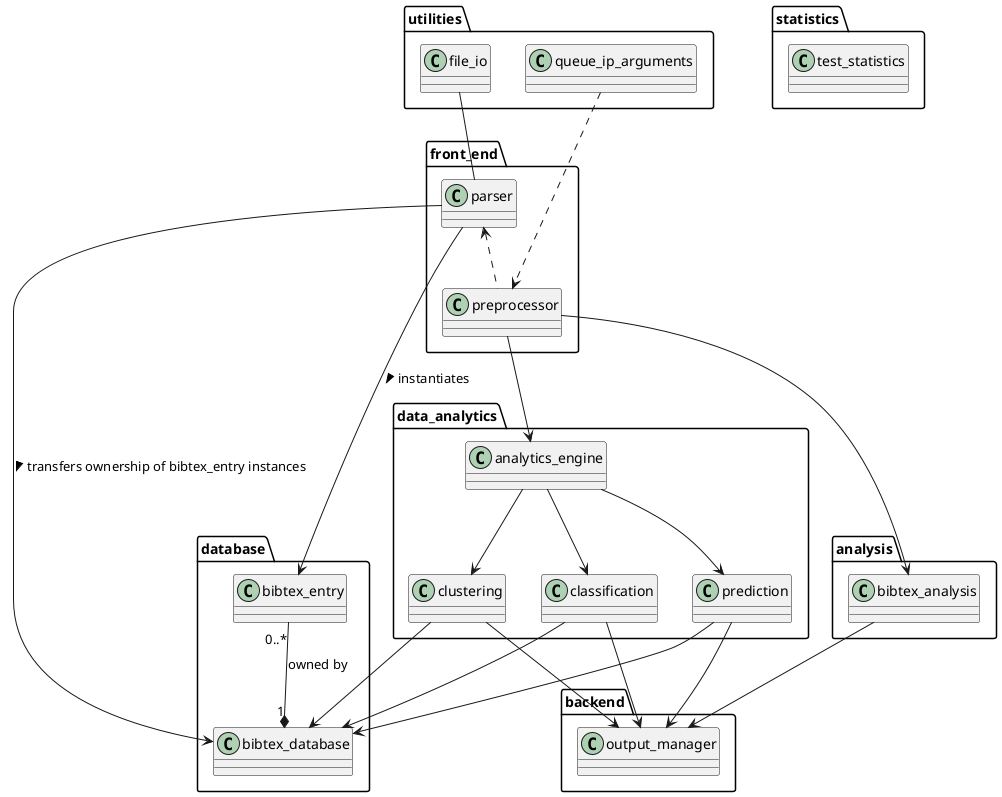 '	This PlantUML script is written by Zhiyang Ong for declaratively specifying the class diagram for the BibTeX reference manager; this class diagram shall be included in his project report.

'	The MIT License (MIT)

'	Copyright (c) <2017> Zhiyang Ong

'	Permission is hereby granted, free of charge, to any person obtaining a copy of this software and associated documentation files (the "Software"), to deal in the Software without restriction, including without limitation the rights to use, copy, modify, merge, publish, distribute, sublicense, and/or sell copies of the Software, and to permit persons to whom the Software is furnished to do so, subject to the following conditions:

'	The above copyright notice and this permission notice shall be included in all copies or substantial portions of the Software.

'	THE SOFTWARE IS PROVIDED "AS IS", WITHOUT WARRANTY OF ANY KIND, EXPRESS OR IMPLIED, INCLUDING BUT NOT LIMITED TO THE WARRANTIES OF MERCHANTABILITY, FITNESS FOR A PARTICULAR PURPOSE AND NONINFRINGEMENT. IN NO EVENT SHALL THE AUTHORS OR COPYRIGHT HOLDERS BE LIABLE FOR ANY CLAIM, DAMAGES OR OTHER LIABILITY, WHETHER IN AN ACTION OF CONTRACT, TORT OR OTHERWISE, ARISING FROM, OUT OF OR IN CONNECTION WITH THE SOFTWARE OR THE USE OR OTHER DEALINGS IN THE SOFTWARE.

'	Email address: echo "cukj -wb- 23wU4X5M589 TROJANS cqkH wiuz2y 0f Mw Stanford" | awk '{ sub("23wU4X5M589","F.d_c_b. ") sub("Stanford","d0mA1n"); print $5, $2, $8; for (i=1; i<=1; i++) print "6\b"; print $9, $7, $6 }' | sed y/kqcbuHwM62z/gnotrzadqmC/ | tr 'q' ' ' | tr -d [:cntrl:] | tr -d 'ir' | tr y "\n"		Don't compromise my computing accounts. You have been warned.



/'
 ' Initial class diagram
 '/
@startuml

'	Specify packages and its classes of the software.
package front_end {
	class preprocessor
	class parser
}

package database {
	class bibtex_database
	class bibtex_entry
}


package analysis {
	class bibtex_analysis
}

package data_analytics {
	class analytics_engine
	class clustering
	class classification
	class prediction
}


package utilities {
	class file_io
	class queue_ip_arguments
}

package statistics {
	class test_statistics
}




package backend {
	class output_manager
}

'	Specify instance-level relationships between classes.
parser <.. preprocessor
bibtex_entry "0..*" --* "1" bibtex_database : owned by
parser --> bibtex_database : transfers ownership of bibtex_entry instances >
parser --> bibtex_entry : instantiates >
preprocessor --> bibtex_analysis
preprocessor --> analytics_engine
bibtex_analysis --> output_manager
analytics_engine --> clustering
analytics_engine --> classification
analytics_engine --> prediction
clustering --> output_manager
classification --> output_manager
prediction --> output_manager
clustering --> bibtex_database
classification --> bibtex_database
prediction --> bibtex_database
file_io -- parser
queue_ip_arguments ..> preprocessor

/'
test_statistics <-- preprocessor
test_statistics <-- parser
test_statistics <-- bibtex_entry
test_statistics <-- bibtex_database
test_statistics <-- bibtex_analysis
test_statistics <-- analytics_engine
test_statistics <-- clustering
test_statistics <-- classification
test_statistics <-- prediction
test_statistics <-- output_manager
'/

@enduml
